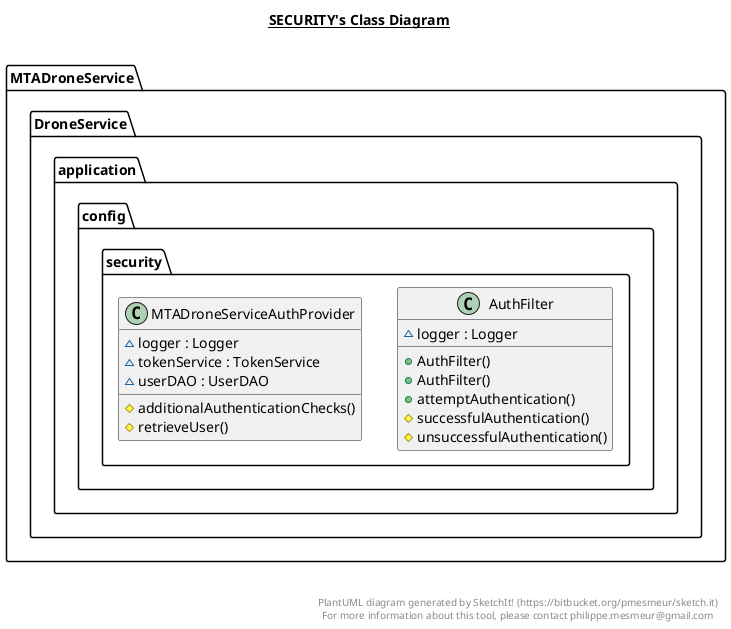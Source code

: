 @startuml

title __SECURITY's Class Diagram__\n

  namespace MTADroneService.DroneService.application {
    namespace config {
      namespace security {
        class MTADroneService.DroneService.application.config.security.AuthFilter {
            ~ logger : Logger
            + AuthFilter()
            + AuthFilter()
            + attemptAuthentication()
            # successfulAuthentication()
            # unsuccessfulAuthentication()
        }
      }
    }
  }
  

  namespace MTADroneService.DroneService.application {
    namespace config {
      namespace security {
        class MTADroneService.DroneService.application.config.security.MTADroneServiceAuthProvider {
            ~ logger : Logger
            ~ tokenService : TokenService
            ~ userDAO : UserDAO
            # additionalAuthenticationChecks()
            # retrieveUser()
        }
      }
    }
  }
  



right footer


PlantUML diagram generated by SketchIt! (https://bitbucket.org/pmesmeur/sketch.it)
For more information about this tool, please contact philippe.mesmeur@gmail.com
endfooter

@enduml
